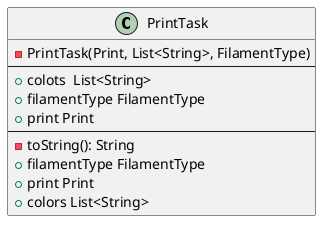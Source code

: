 @startuml

class PrintTask{
    -PrintTask(Print, List<String>, FilamentType)
    ---
    +colots  List<String>
    +filamentType FilamentType
    +print Print
    ---
    -toString(): String
    +filamentType FilamentType
    +print Print
    +colors List<String>
    }

@enduml